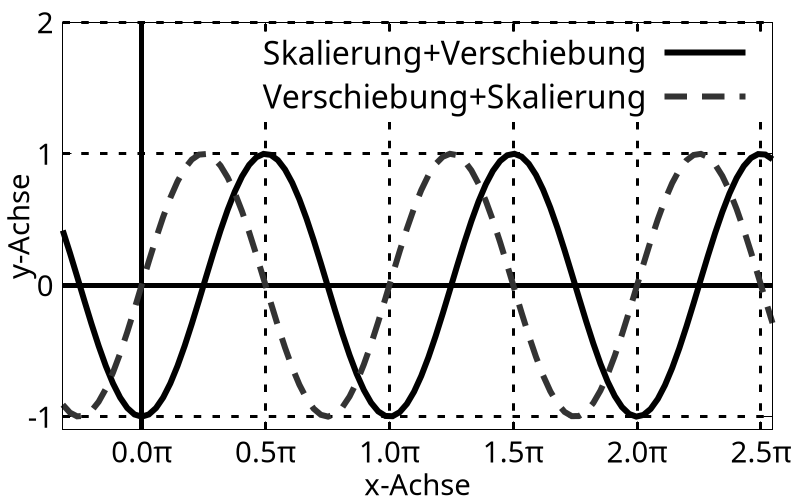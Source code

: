 set key font ",24"
set key right top
set tics font ",22" 

set xlabel "x-Achse" font ",22" 
set ylabel "y-Achse" font ",22" 

set xrange [-1:8]
set yrange [-1.1:2]

set grid
set format x "%.1Pπ"; set xtics pi/2
set ytics 1
set grid ls 1 lc "#000000" lw 3 dt (10,15)

set zeroaxis ls 2 lw 5 lc "#000000"

set terminal pngcairo dashed size 800,500
set output "ex-fn-transform-4-a.png"

plot  cos(2*(x-pi/2))  lw 6 lc "#000000" title "Skalierung+Verschiebung", cos(2*x-pi/2) dt (15,10) lw 6 lc "#333333" title "Verschiebung+Skalierung"

